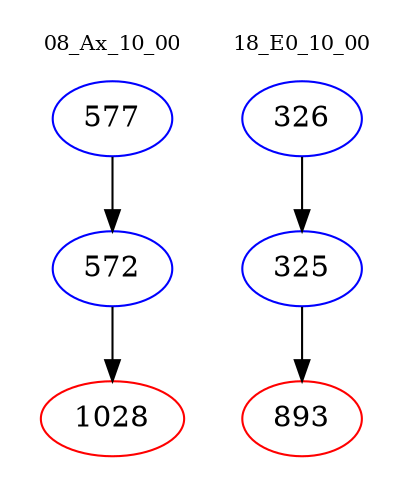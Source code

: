 digraph{
subgraph cluster_0 {
color = white
label = "08_Ax_10_00";
fontsize=10;
T0_577 [label="577", color="blue"]
T0_577 -> T0_572 [color="black"]
T0_572 [label="572", color="blue"]
T0_572 -> T0_1028 [color="black"]
T0_1028 [label="1028", color="red"]
}
subgraph cluster_1 {
color = white
label = "18_E0_10_00";
fontsize=10;
T1_326 [label="326", color="blue"]
T1_326 -> T1_325 [color="black"]
T1_325 [label="325", color="blue"]
T1_325 -> T1_893 [color="black"]
T1_893 [label="893", color="red"]
}
}
